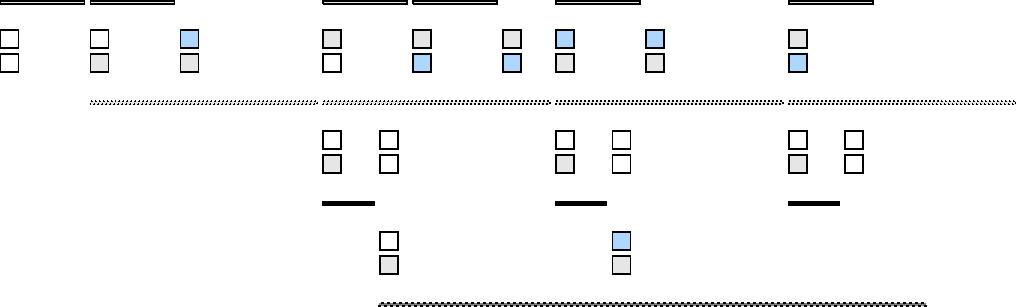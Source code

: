 import geometry;

size(40cm, 0);
unitsize(30, 0);
defaultpen(fontsize(12pt));
real xshiftUnit = 1.4;
pen fillReady = rgb(156,194,230);
pen fillBusy = lightgray;
pen fillFree = white;

real tinyPadding = 0.1;

picture getBatch(real width, pen pstyle = defaultpen, pen pbg = lightgray)
{
    picture pic;
    path lineBatch = box((0,0),(width,0.05));
    fill(pic, lineBatch, pbg);
    draw(pic, lineBatch, pstyle);
    return pic;
}

picture blockBox(real w = 0.3, real h = 0.3, pen p = white) {
  picture pic;
  pair d = (w, h);
  path boxpath = box((0,0), d);
  filldraw(pic, boxpath, p);
  return pic;
}

//对齐上方btach的左边边缘
picture getRegAlignToUpBatchLeft(picture batchPic, real yaxis)
{
    picture reg = blockBox();

    pair ptLeft = point(batchPic, W);
    pair ptTo =(ptLeft.x, ptLeft.y+yaxis);
    return shift(ptTo)*reg;
}

//对齐上方btach的右边缘
picture getRegAlignToUpBatchRight(picture batchPic, real yaxis)
{
    picture reg = blockBox();

    pair ptLeft = point(batchPic, E);
    pair ptTo =(ptLeft.x, ptLeft.y+yaxis);
    return shift(ptTo)*reg;
}

//对齐下方btach的左边缘
picture getRegAlignToDownBatchLeft(picture batchPic, real yaxis)
{
    picture reg = blockBox();

    pair ptLeft = point(batchPic, W);
    pair ptTo =(ptLeft.x, ptLeft.y-yaxis);
    return shift(ptTo)*reg;
}

//对齐下方btach的右边缘
picture getRegAlignToDownBatchRight(picture batchPic, real yaxis)
{
    picture reg = blockBox();

    pair ptLeft = point(batchPic, E);
    pair ptTo =(ptLeft.x, ptLeft.y-yaxis);
    return shift(ptTo)*reg;
}

picture fillRegBox(picture boxPic, pen p=fillFree)
{
    pair ptLeftBottom = point(boxPic, SW);
    pair ptRightBottom = point(boxPic, SE);
    pair ptLeftUp = point(boxPic, NW);
    pair ptRightUp = point(boxPic, NE);
    path upRect = ptLeftBottom--ptRightBottom--ptRightUp--ptLeftUp--cycle;
    write(upRect);
    filldraw(boxPic, upRect, p);
    return boxPic;
}

picture getMainPic()
{
    picture pic;

    //draw dataloading batches
    real batchWidthUnit = xshiftUnit;
    real yshiftUnit = 1.2xshiftUnit;
    real shiftBatch1padding = xshiftUnit+tinyPadding;
    picture dataloadingPic;
    
    //dataloader batch 1, reg1 0
    picture data_batch1 = getBatch(batchWidthUnit);
    add(pic, data_batch1);
    real yaxisShift = -0.55xshiftUnit;
    real boxd = 0.3;
    picture reg1_00 = getRegAlignToUpBatchLeft(data_batch1, yaxisShift);
    picture reg1_10 = getRegAlignToUpBatchLeft(data_batch1, yaxisShift-tinyPadding-boxd);
    add(pic, reg1_00);
    add(pic, reg1_10);

    //dataloader batch 2, reg1 1, preprocess batch1
    picture data_batch2 = shift(point(data_batch1, E).x+tinyPadding, 0)*getBatch(batchWidthUnit); 
    add(pic, data_batch2);

    picture reg1_01 = getRegAlignToUpBatchLeft(data_batch2, yaxisShift);
    picture reg1_11 = getRegAlignToUpBatchLeft(data_batch2, yaxisShift-tinyPadding-boxd);
    add(pic, reg1_01);
    add(pic, fillRegBox(reg1_11, fillBusy));

    real preproWidth = 2.7*xshiftUnit;
    real shiftYValue = -yshiftUnit;
    picture prepro_batch1 = shift(point(data_batch2, W).x, shiftYValue)*getBatch(preproWidth, dotted);
    add(pic, prepro_batch1);

    //reg1 2
    picture reg1_02 = shift(tinyPadding,0)*getRegAlignToUpBatchRight(data_batch2, yaxisShift);
    picture reg1_12 = shift(tinyPadding,0)*getRegAlignToUpBatchRight(data_batch2, yaxisShift-tinyPadding-boxd);
    add(pic, fillRegBox(reg1_02, fillReady));
    add(pic, fillRegBox(reg1_12, fillBusy));    

    //dataloader batch3, reg1 3
    picture data_batch3 = shift(point(prepro_batch1, E).x+tinyPadding, 0)*getBatch(batchWidthUnit); 
    add(pic, data_batch3);
    picture reg1_03 = getRegAlignToUpBatchLeft(data_batch3, yaxisShift);
    picture reg1_13 = getRegAlignToUpBatchLeft(data_batch3, yaxisShift-tinyPadding-boxd);
    add(pic, fillRegBox(reg1_03, fillBusy));
    add(pic, fillRegBox(reg1_13, fillFree));        

    //preprocess batch2
    picture prepro_batch2 = shift(point(data_batch3, W).x, shiftYValue)*getBatch(preproWidth, dotted);
    add(pic, prepro_batch2);

    real copyWidth = 0.6*xshiftUnit;
    real copyYValue =  -2*yshiftUnit;
    
    //copyh2d batch1, regs2 1
    pair ptCopyBase = (point(prepro_batch1, E).x+tinyPadding, copyYValue);
    picture copyh2d_batch1 = shift(ptCopyBase)*getBatch(copyWidth, solid, black);
    add(pic, copyh2d_batch1);

    picture reg2_01 = getRegAlignToUpBatchLeft(prepro_batch2, yaxisShift);
    picture reg2_11 = getRegAlignToUpBatchLeft(prepro_batch2, yaxisShift-tinyPadding-boxd);
    add(pic, fillRegBox(reg2_01, fillFree));
    add(pic, fillRegBox(reg2_11, fillBusy));        

    //regs2 2, regs3 1
    picture reg2_02 = shift(point(copyh2d_batch1, E).x+tinyPadding, point(reg2_01, SW).y)*blockBox();
    picture reg2_12 = shift(point(copyh2d_batch1, E).x+tinyPadding, point(reg2_11, SW).y)*blockBox();;
    add(pic, fillRegBox(reg2_02, fillFree));
    add(pic, fillRegBox(reg2_12, fillFree));        

    picture reg3_01 = shift(tinyPadding,0)*getRegAlignToUpBatchRight(copyh2d_batch1, yaxisShift);
    picture reg3_11 = shift(tinyPadding,0)*getRegAlignToUpBatchRight(copyh2d_batch1, yaxisShift-tinyPadding-boxd);
    add(pic, fillRegBox(reg3_11, fillBusy));
    add(pic, fillRegBox(reg3_01, fillFree));
    
    //train batch1
    real trainWidth = 6.5*xshiftUnit;
    real trainYValue =  -3*yshiftUnit; 
    pen Dotted(pen p=currentpen) {return linetype(new real[] {0,3})+2*linewidth(p);}    
    pair ptTrainBatch1 = (point(copyh2d_batch1, E).x+tinyPadding, trainYValue);
    picture train_batch1 = shift(ptTrainBatch1)*getBatch(trainWidth, Dotted, gray);
    add(pic, train_batch1);

    //dataloader batch4, regs1 4
    picture data_batch4 = shift(point(data_batch3, E).x+tinyPadding, 0)*getBatch(batchWidthUnit); 
    add(pic, data_batch4);

    picture reg1_04 = shift(tinyPadding,0)*getRegAlignToUpBatchRight(data_batch3, yaxisShift);
    picture reg1_14 = shift(tinyPadding,0)*getRegAlignToUpBatchRight(data_batch3, yaxisShift-tinyPadding-boxd);
    add(pic, fillRegBox(reg1_04, fillBusy));
    add(pic, fillRegBox(reg1_14, fillReady));

    //regs1 5
    picture reg1_05 = shift(tinyPadding,0)*getRegAlignToUpBatchRight(data_batch4, yaxisShift);
    picture reg1_15 = shift(tinyPadding,0)*getRegAlignToUpBatchRight(data_batch4, yaxisShift-tinyPadding-boxd);
    add(pic, fillRegBox(reg1_05, fillBusy));
    add(pic, fillRegBox(reg1_15, fillReady));    

    //Dataloader batch 5 regs1 6
    picture data_batch5 = shift(point(prepro_batch2, E).x+tinyPadding, 0)*getBatch(batchWidthUnit); 
    add(pic, data_batch5);
    
    picture reg1_06 = shift(point(prepro_batch2, E).x+tinyPadding, point(reg1_05, SW).y)*blockBox();
    picture reg1_16 = shift(point(prepro_batch2, E).x+tinyPadding, point(reg1_15, SW).y)*blockBox();
    add(pic, fillRegBox(reg1_06, fillReady));
    add(pic, fillRegBox(reg1_16, fillBusy));

    //preprocess batch 3, regs2 3
    picture prepro_batch3 = shift(point(prepro_batch2, E).x +tinyPadding, shiftYValue)*getBatch(preproWidth, dotted);
    add(pic, prepro_batch3);
    picture reg2_03 = shift(point(prepro_batch3, W).x, point(reg2_01, SW).y)*blockBox();
    picture reg2_13 = shift(point(prepro_batch3, W).x, point(reg2_11, SW).y)*blockBox();;
    add(pic, fillRegBox(reg2_03, fillFree));
    add(pic, fillRegBox(reg2_13, fillBusy));

    // copyh2d batch2
    picture copyh2d_batch2 = shift((point(prepro_batch2, E).x+tinyPadding, point(copyh2d_batch1, S).y))*getBatch(copyWidth, solid, black);
    add(pic, copyh2d_batch2);

    // regs3 2, regs2 4
    picture reg3_02 = shift(point(copyh2d_batch2, E).x+tinyPadding, point(reg3_01, SW).y)*blockBox();
    picture reg3_12 = shift(point(copyh2d_batch2, E).x+tinyPadding, point(reg3_11, SW).y)*blockBox();
    add(pic, fillRegBox(reg3_02, fillReady));
    add(pic, fillRegBox(reg3_12, fillBusy)); 

    picture reg2_04 = shift(point(copyh2d_batch2, E).x+tinyPadding, point(reg2_01, SW).y)*blockBox();
    picture reg2_14 = shift(point(copyh2d_batch2, E).x+tinyPadding, point(reg2_11, SW).y)*blockBox();;
    add(pic, fillRegBox(reg2_04, fillFree));
    add(pic, fillRegBox(reg2_14, fillFree));

    // regs1 7

    picture reg1_07 = shift(point(data_batch5, E).x+tinyPadding, point(reg1_05, SW).y)*blockBox();
    picture reg1_17 = shift(point(data_batch5, E).x+tinyPadding, point(reg1_15, SW).y)*blockBox();
    add(pic, fillRegBox(reg1_07, fillReady));
    add(pic, fillRegBox(reg1_17, fillBusy)); 

    //dataloader batch 6, regs 1 8      
    picture data_batch6 = shift(point(prepro_batch3, E).x+tinyPadding, 0)*getBatch(batchWidthUnit); 
    add(pic, data_batch6);
    picture reg1_08 = shift(point(data_batch6, W).x, point(reg1_05, SW).y)*blockBox();
    picture reg1_18 = shift(point(data_batch6, W).x, point(reg1_15, SW).y)*blockBox();
    add(pic, fillRegBox(reg1_08, fillBusy));
    add(pic, fillRegBox(reg1_18, fillReady));

    //preprocess batch 4
    picture prepro_batch4 = shift(point(prepro_batch3, E).x +tinyPadding, shiftYValue)*getBatch(preproWidth, dotted);
    add(pic, prepro_batch4);

    //copyh2d batch3, regs 2 5
    picture copyh2d_batch3 = shift((point(prepro_batch3, E).x+tinyPadding, point(copyh2d_batch1, S).y))*getBatch(copyWidth, solid, black);
    add(pic, copyh2d_batch3);             
    picture reg2_05 = shift(point(copyh2d_batch3, W).x, point(reg2_01, SW).y)*blockBox();
    picture reg2_15 = shift(point(copyh2d_batch3, W).x, point(reg2_11, SW).y)*blockBox();;
    add(pic, fillRegBox(reg2_05, fillFree));
    add(pic, fillRegBox(reg2_15, fillBusy));

    //regs 2 6
    picture reg2_06 = shift(point(copyh2d_batch3, E).x+tinyPadding, point(reg2_01, SW).y)*blockBox();
    picture reg2_16 = shift(point(copyh2d_batch3, E).x+tinyPadding, point(reg2_11, SW).y)*blockBox();;
    add(pic, fillRegBox(reg2_06, fillFree));
    add(pic, fillRegBox(reg2_16, fillFree));    
    
    return pic;
}

add(getMainPic());


// add(legend());